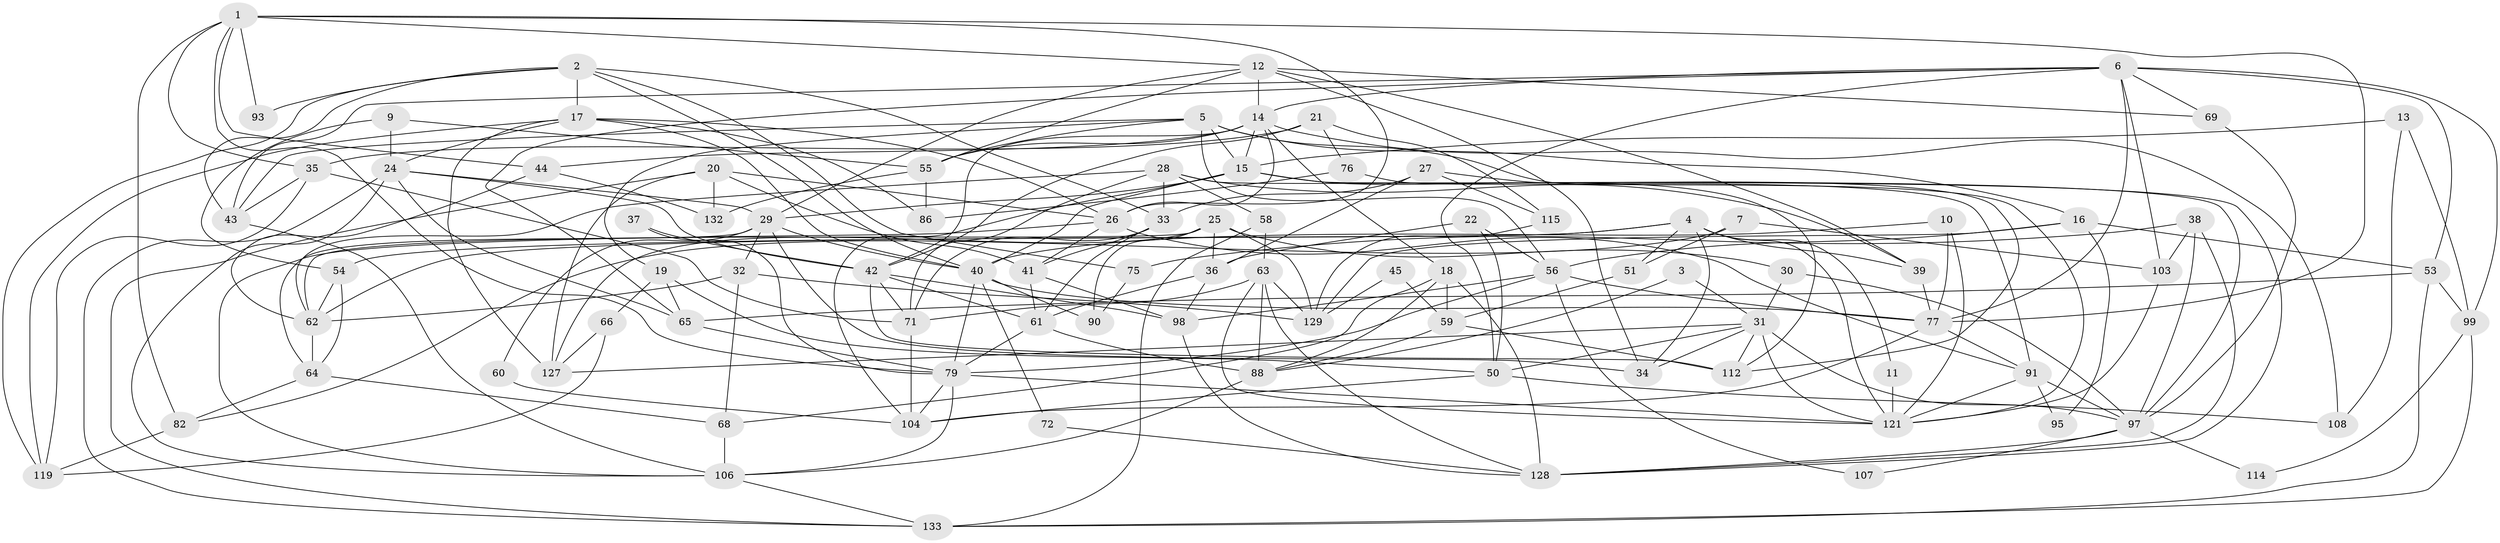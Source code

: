 // Generated by graph-tools (version 1.1) at 2025/24/03/03/25 07:24:00]
// undirected, 91 vertices, 228 edges
graph export_dot {
graph [start="1"]
  node [color=gray90,style=filled];
  1 [super="+105"];
  2 [super="+8"];
  3;
  4 [super="+78"];
  5 [super="+87"];
  6 [super="+102"];
  7;
  9;
  10;
  11;
  12 [super="+136"];
  13;
  14 [super="+23"];
  15 [super="+49"];
  16 [super="+135"];
  17 [super="+67"];
  18 [super="+81"];
  19;
  20 [super="+123"];
  21 [super="+73"];
  22;
  24 [super="+124"];
  25 [super="+116"];
  26 [super="+125"];
  27 [super="+48"];
  28 [super="+57"];
  29 [super="+80"];
  30;
  31 [super="+52"];
  32 [super="+110"];
  33 [super="+94"];
  34 [super="+46"];
  35;
  36 [super="+118"];
  37;
  38 [super="+47"];
  39 [super="+109"];
  40 [super="+113"];
  41;
  42 [super="+85"];
  43 [super="+101"];
  44 [super="+70"];
  45;
  50 [super="+130"];
  51;
  53 [super="+89"];
  54;
  55 [super="+83"];
  56 [super="+74"];
  58;
  59;
  60;
  61 [super="+100"];
  62 [super="+84"];
  63 [super="+126"];
  64;
  65 [super="+131"];
  66;
  68;
  69;
  71;
  72;
  75;
  76;
  77 [super="+92"];
  79 [super="+96"];
  82;
  86;
  88 [super="+117"];
  90;
  91;
  93;
  95;
  97;
  98 [super="+138"];
  99;
  103;
  104 [super="+111"];
  106 [super="+122"];
  107;
  108;
  112;
  114;
  115;
  119 [super="+120"];
  121 [super="+134"];
  127;
  128;
  129;
  132;
  133 [super="+137"];
  1 -- 35;
  1 -- 77;
  1 -- 82;
  1 -- 26;
  1 -- 93;
  1 -- 44;
  1 -- 79;
  1 -- 12;
  2 -- 40;
  2 -- 119;
  2 -- 17;
  2 -- 33;
  2 -- 43;
  2 -- 75;
  2 -- 93;
  3 -- 31;
  3 -- 88;
  4 -- 54;
  4 -- 34;
  4 -- 121;
  4 -- 51;
  4 -- 11;
  4 -- 62;
  4 -- 39;
  5 -- 55;
  5 -- 43;
  5 -- 19;
  5 -- 56;
  5 -- 121;
  5 -- 15;
  5 -- 16;
  6 -- 77;
  6 -- 65;
  6 -- 99;
  6 -- 69;
  6 -- 103;
  6 -- 43;
  6 -- 14;
  6 -- 50;
  6 -- 53;
  7 -- 82;
  7 -- 103;
  7 -- 51;
  9 -- 54;
  9 -- 55;
  9 -- 24;
  10 -- 40;
  10 -- 77;
  10 -- 121;
  11 -- 121;
  12 -- 69;
  12 -- 34;
  12 -- 39;
  12 -- 55;
  12 -- 29;
  12 -- 14;
  13 -- 108;
  13 -- 99;
  13 -- 15;
  14 -- 18;
  14 -- 55;
  14 -- 108;
  14 -- 42;
  14 -- 26;
  14 -- 44;
  14 -- 15;
  15 -- 40;
  15 -- 29;
  15 -- 128;
  15 -- 112;
  15 -- 104;
  16 -- 56;
  16 -- 95;
  16 -- 129;
  16 -- 53;
  17 -- 127;
  17 -- 86;
  17 -- 119;
  17 -- 24;
  17 -- 40;
  17 -- 26;
  18 -- 59;
  18 -- 128;
  18 -- 88;
  18 -- 68;
  19 -- 66;
  19 -- 50;
  19 -- 65;
  20 -- 127;
  20 -- 26;
  20 -- 41;
  20 -- 133;
  20 -- 132;
  21 -- 35;
  21 -- 115;
  21 -- 76;
  21 -- 42;
  22 -- 56;
  22 -- 50;
  22 -- 36;
  24 -- 65;
  24 -- 106;
  24 -- 133;
  24 -- 29;
  24 -- 42;
  25 -- 127;
  25 -- 129;
  25 -- 62;
  25 -- 90;
  25 -- 30;
  25 -- 36;
  26 -- 41;
  26 -- 91;
  26 -- 106;
  27 -- 33;
  27 -- 115;
  27 -- 112;
  27 -- 36;
  28 -- 58;
  28 -- 71;
  28 -- 97;
  28 -- 62;
  28 -- 33;
  28 -- 39;
  29 -- 60;
  29 -- 64;
  29 -- 32;
  29 -- 40;
  29 -- 34;
  30 -- 31;
  30 -- 97;
  31 -- 121;
  31 -- 127;
  31 -- 112;
  31 -- 97;
  31 -- 50;
  31 -- 34;
  32 -- 68;
  32 -- 129;
  32 -- 62;
  33 -- 61;
  33 -- 71;
  33 -- 41;
  35 -- 71;
  35 -- 43;
  35 -- 119;
  36 -- 98 [weight=2];
  36 -- 61;
  37 -- 79;
  37 -- 42;
  38 -- 103;
  38 -- 128;
  38 -- 97;
  38 -- 75;
  39 -- 77;
  40 -- 90;
  40 -- 72;
  40 -- 77;
  40 -- 79;
  41 -- 98;
  41 -- 61;
  42 -- 71;
  42 -- 112;
  42 -- 98;
  42 -- 61;
  43 -- 106;
  44 -- 62;
  44 -- 132;
  45 -- 59;
  45 -- 129;
  50 -- 104;
  50 -- 108;
  51 -- 59;
  53 -- 65;
  53 -- 99;
  53 -- 133;
  54 -- 62;
  54 -- 64;
  55 -- 86;
  55 -- 132;
  56 -- 77;
  56 -- 79;
  56 -- 98;
  56 -- 107;
  58 -- 133;
  58 -- 63;
  59 -- 112;
  59 -- 88;
  60 -- 104;
  61 -- 88;
  61 -- 79;
  62 -- 64;
  63 -- 121;
  63 -- 128;
  63 -- 129;
  63 -- 71;
  63 -- 88;
  64 -- 82;
  64 -- 68;
  65 -- 79;
  66 -- 127;
  66 -- 119;
  68 -- 106;
  69 -- 97;
  71 -- 104;
  72 -- 128;
  75 -- 90;
  76 -- 91;
  76 -- 86;
  77 -- 91;
  77 -- 104;
  79 -- 106;
  79 -- 121;
  79 -- 104;
  82 -- 119;
  88 -- 106;
  91 -- 97;
  91 -- 121;
  91 -- 95;
  97 -- 128;
  97 -- 107;
  97 -- 114;
  98 -- 128;
  99 -- 133;
  99 -- 114;
  103 -- 121;
  106 -- 133;
  115 -- 129;
}
